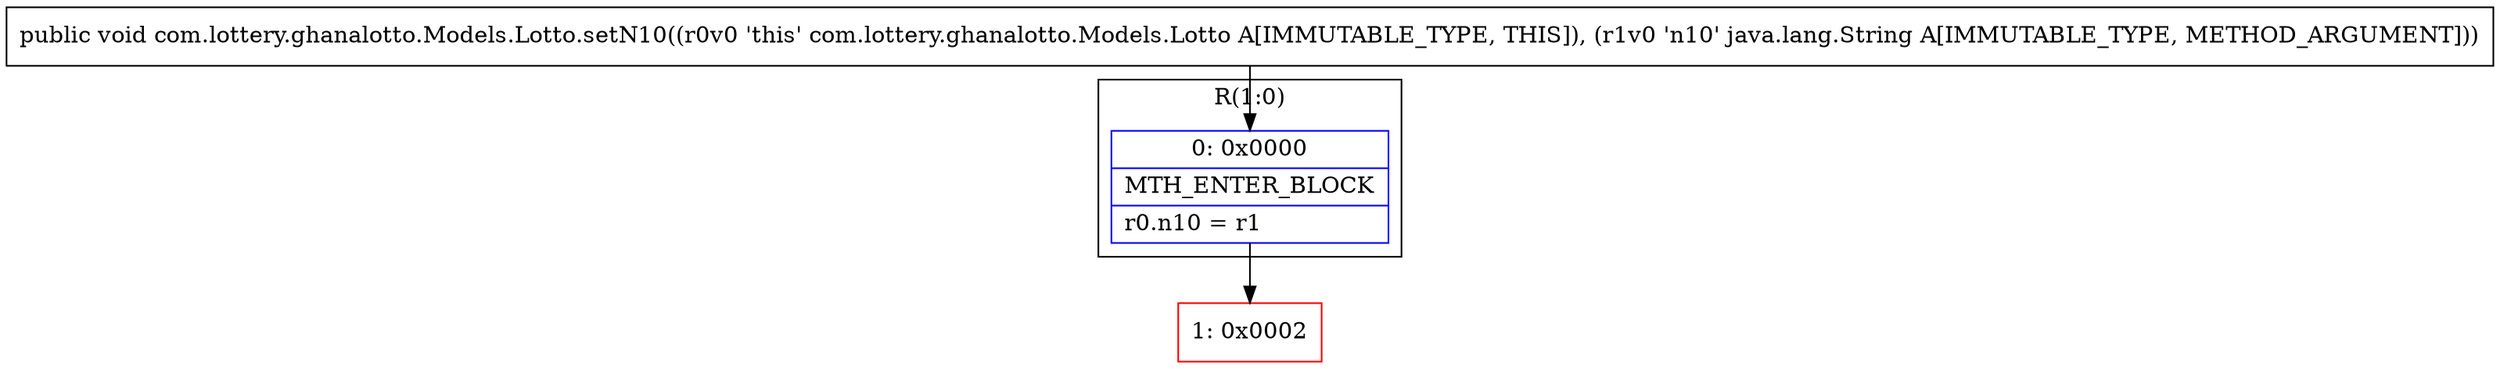 digraph "CFG forcom.lottery.ghanalotto.Models.Lotto.setN10(Ljava\/lang\/String;)V" {
subgraph cluster_Region_1896771494 {
label = "R(1:0)";
node [shape=record,color=blue];
Node_0 [shape=record,label="{0\:\ 0x0000|MTH_ENTER_BLOCK\l|r0.n10 = r1\l}"];
}
Node_1 [shape=record,color=red,label="{1\:\ 0x0002}"];
MethodNode[shape=record,label="{public void com.lottery.ghanalotto.Models.Lotto.setN10((r0v0 'this' com.lottery.ghanalotto.Models.Lotto A[IMMUTABLE_TYPE, THIS]), (r1v0 'n10' java.lang.String A[IMMUTABLE_TYPE, METHOD_ARGUMENT])) }"];
MethodNode -> Node_0;
Node_0 -> Node_1;
}

